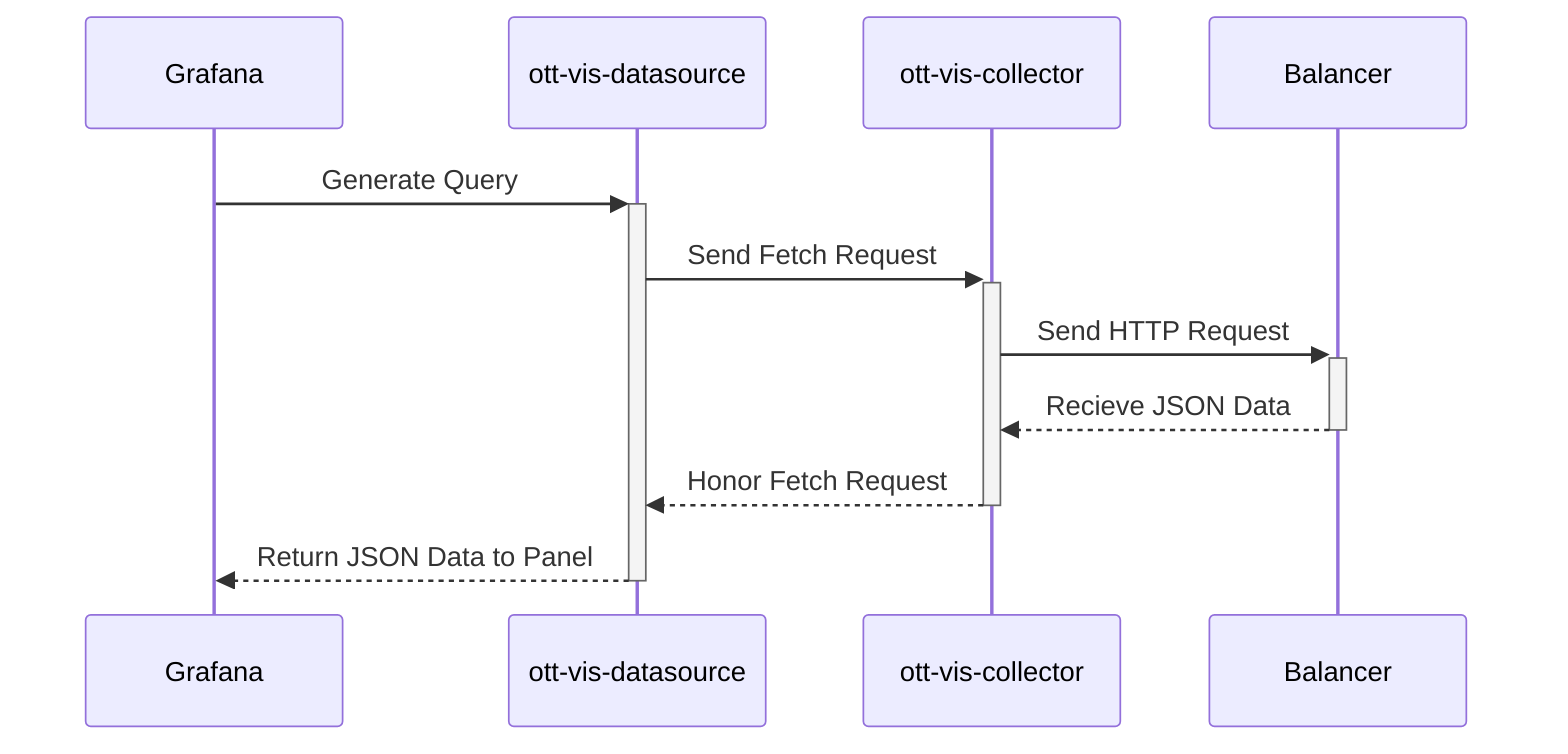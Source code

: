 sequenceDiagram
    Grafana->>+ott-vis-datasource: Generate Query
    ott-vis-datasource->>+ott-vis-collector: Send Fetch Request
    ott-vis-collector->>+Balancer: Send HTTP Request
    Balancer-->>-ott-vis-collector: Recieve JSON Data
    ott-vis-collector-->>-ott-vis-datasource: Honor Fetch Request
    ott-vis-datasource-->>-Grafana: Return JSON Data to Panel